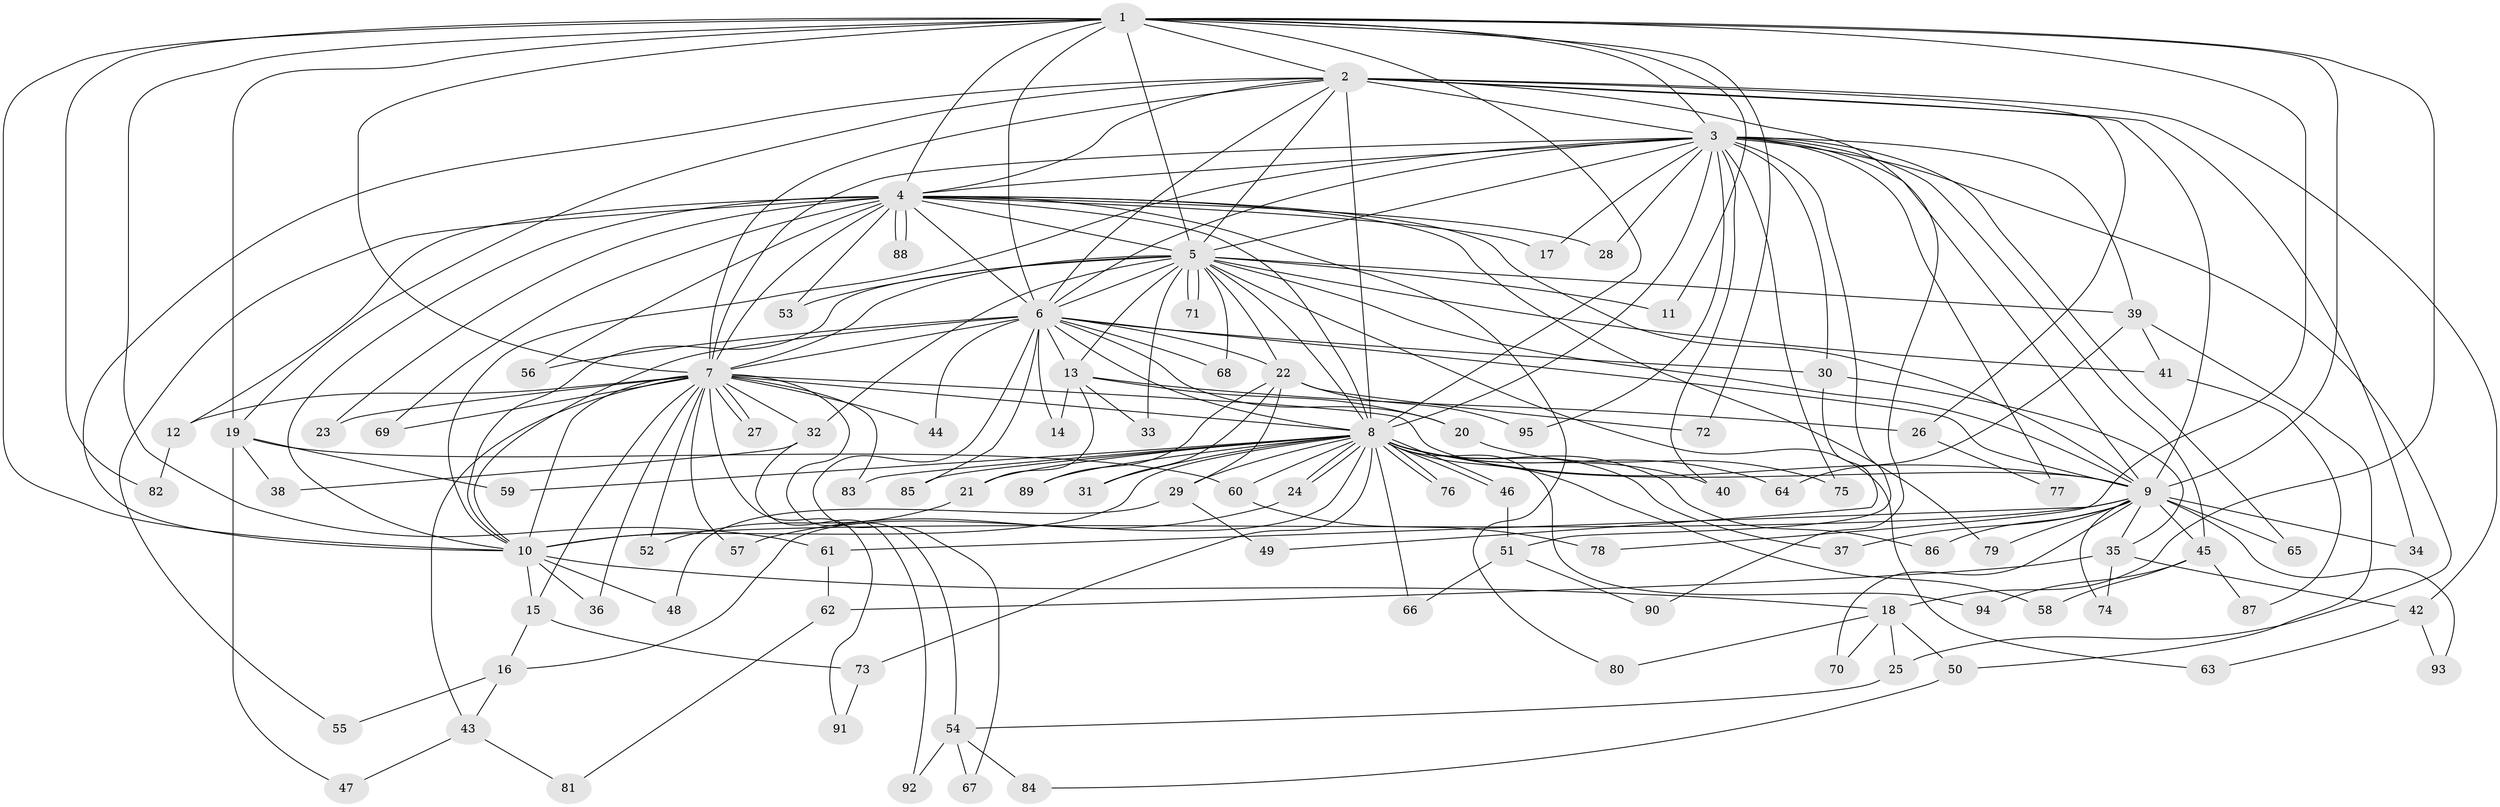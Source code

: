 // Generated by graph-tools (version 1.1) at 2025/43/03/09/25 04:43:06]
// undirected, 95 vertices, 215 edges
graph export_dot {
graph [start="1"]
  node [color=gray90,style=filled];
  1;
  2;
  3;
  4;
  5;
  6;
  7;
  8;
  9;
  10;
  11;
  12;
  13;
  14;
  15;
  16;
  17;
  18;
  19;
  20;
  21;
  22;
  23;
  24;
  25;
  26;
  27;
  28;
  29;
  30;
  31;
  32;
  33;
  34;
  35;
  36;
  37;
  38;
  39;
  40;
  41;
  42;
  43;
  44;
  45;
  46;
  47;
  48;
  49;
  50;
  51;
  52;
  53;
  54;
  55;
  56;
  57;
  58;
  59;
  60;
  61;
  62;
  63;
  64;
  65;
  66;
  67;
  68;
  69;
  70;
  71;
  72;
  73;
  74;
  75;
  76;
  77;
  78;
  79;
  80;
  81;
  82;
  83;
  84;
  85;
  86;
  87;
  88;
  89;
  90;
  91;
  92;
  93;
  94;
  95;
  1 -- 2;
  1 -- 3;
  1 -- 4;
  1 -- 5;
  1 -- 6;
  1 -- 7;
  1 -- 8;
  1 -- 9;
  1 -- 10;
  1 -- 11;
  1 -- 18;
  1 -- 19;
  1 -- 61;
  1 -- 72;
  1 -- 78;
  1 -- 82;
  2 -- 3;
  2 -- 4;
  2 -- 5;
  2 -- 6;
  2 -- 7;
  2 -- 8;
  2 -- 9;
  2 -- 10;
  2 -- 19;
  2 -- 26;
  2 -- 34;
  2 -- 42;
  2 -- 90;
  3 -- 4;
  3 -- 5;
  3 -- 6;
  3 -- 7;
  3 -- 8;
  3 -- 9;
  3 -- 10;
  3 -- 17;
  3 -- 25;
  3 -- 28;
  3 -- 30;
  3 -- 39;
  3 -- 40;
  3 -- 45;
  3 -- 51;
  3 -- 65;
  3 -- 75;
  3 -- 77;
  3 -- 95;
  4 -- 5;
  4 -- 6;
  4 -- 7;
  4 -- 8;
  4 -- 9;
  4 -- 10;
  4 -- 12;
  4 -- 17;
  4 -- 23;
  4 -- 28;
  4 -- 53;
  4 -- 55;
  4 -- 56;
  4 -- 69;
  4 -- 79;
  4 -- 80;
  4 -- 88;
  4 -- 88;
  5 -- 6;
  5 -- 7;
  5 -- 8;
  5 -- 9;
  5 -- 10;
  5 -- 11;
  5 -- 13;
  5 -- 22;
  5 -- 32;
  5 -- 33;
  5 -- 39;
  5 -- 41;
  5 -- 53;
  5 -- 63;
  5 -- 68;
  5 -- 71;
  5 -- 71;
  6 -- 7;
  6 -- 8;
  6 -- 9;
  6 -- 10;
  6 -- 13;
  6 -- 14;
  6 -- 20;
  6 -- 22;
  6 -- 30;
  6 -- 44;
  6 -- 56;
  6 -- 67;
  6 -- 68;
  6 -- 85;
  7 -- 8;
  7 -- 9;
  7 -- 10;
  7 -- 12;
  7 -- 15;
  7 -- 23;
  7 -- 27;
  7 -- 27;
  7 -- 32;
  7 -- 36;
  7 -- 43;
  7 -- 44;
  7 -- 52;
  7 -- 54;
  7 -- 57;
  7 -- 69;
  7 -- 83;
  7 -- 91;
  8 -- 9;
  8 -- 10;
  8 -- 16;
  8 -- 21;
  8 -- 24;
  8 -- 24;
  8 -- 29;
  8 -- 31;
  8 -- 37;
  8 -- 40;
  8 -- 46;
  8 -- 46;
  8 -- 58;
  8 -- 59;
  8 -- 60;
  8 -- 64;
  8 -- 66;
  8 -- 73;
  8 -- 76;
  8 -- 76;
  8 -- 83;
  8 -- 85;
  8 -- 86;
  8 -- 89;
  8 -- 94;
  9 -- 10;
  9 -- 34;
  9 -- 35;
  9 -- 37;
  9 -- 45;
  9 -- 61;
  9 -- 65;
  9 -- 70;
  9 -- 74;
  9 -- 79;
  9 -- 86;
  9 -- 93;
  10 -- 15;
  10 -- 18;
  10 -- 36;
  10 -- 48;
  12 -- 82;
  13 -- 14;
  13 -- 20;
  13 -- 21;
  13 -- 26;
  13 -- 33;
  15 -- 16;
  15 -- 73;
  16 -- 43;
  16 -- 55;
  18 -- 25;
  18 -- 50;
  18 -- 70;
  18 -- 80;
  19 -- 38;
  19 -- 47;
  19 -- 59;
  19 -- 60;
  20 -- 75;
  21 -- 52;
  22 -- 29;
  22 -- 31;
  22 -- 72;
  22 -- 89;
  22 -- 95;
  24 -- 57;
  25 -- 54;
  26 -- 77;
  29 -- 48;
  29 -- 49;
  30 -- 35;
  30 -- 49;
  32 -- 38;
  32 -- 92;
  35 -- 42;
  35 -- 62;
  35 -- 74;
  39 -- 41;
  39 -- 50;
  39 -- 64;
  41 -- 87;
  42 -- 63;
  42 -- 93;
  43 -- 47;
  43 -- 81;
  45 -- 58;
  45 -- 87;
  45 -- 94;
  46 -- 51;
  50 -- 84;
  51 -- 66;
  51 -- 90;
  54 -- 67;
  54 -- 84;
  54 -- 92;
  60 -- 78;
  61 -- 62;
  62 -- 81;
  73 -- 91;
}
